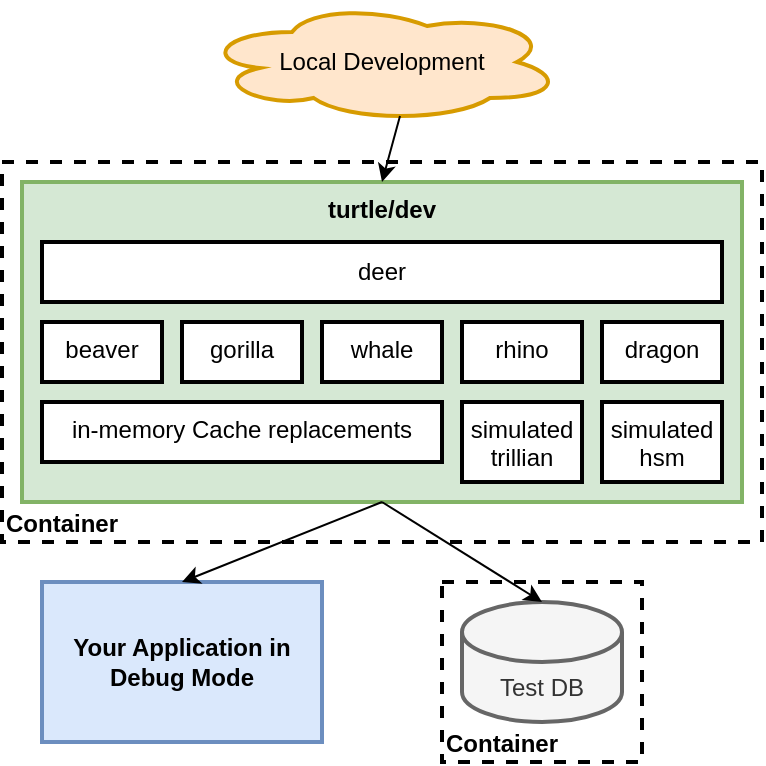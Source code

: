 <mxfile version="14.9.6" type="device"><diagram id="1YKeTjy8FZ4qW0OWQ15D" name="Page-1"><mxGraphModel dx="607" dy="715" grid="1" gridSize="10" guides="1" tooltips="1" connect="1" arrows="1" fold="1" page="1" pageScale="1" pageWidth="827" pageHeight="1169" math="0" shadow="0"><root><mxCell id="0"/><mxCell id="1" parent="0"/><mxCell id="HlPYmK5iIUrWMqNXsp77-23" value="" style="group" parent="1" vertex="1" connectable="0"><mxGeometry x="40" y="120" width="380" height="190" as="geometry"/></mxCell><mxCell id="HlPYmK5iIUrWMqNXsp77-1" value="&lt;b&gt;Container&lt;/b&gt;" style="rounded=0;whiteSpace=wrap;html=1;strokeWidth=2;dashed=1;align=left;verticalAlign=bottom;" parent="HlPYmK5iIUrWMqNXsp77-23" vertex="1"><mxGeometry width="380" height="190" as="geometry"/></mxCell><mxCell id="HlPYmK5iIUrWMqNXsp77-2" value="turtle/dev" style="rounded=0;whiteSpace=wrap;html=1;verticalAlign=top;fontStyle=1;fillColor=#d5e8d4;strokeColor=#82b366;strokeWidth=2;" parent="HlPYmK5iIUrWMqNXsp77-23" vertex="1"><mxGeometry x="10" y="10" width="360" height="160" as="geometry"/></mxCell><mxCell id="HlPYmK5iIUrWMqNXsp77-3" value="deer" style="rounded=0;whiteSpace=wrap;html=1;strokeWidth=2;verticalAlign=middle;" parent="HlPYmK5iIUrWMqNXsp77-23" vertex="1"><mxGeometry x="20" y="40" width="340" height="30" as="geometry"/></mxCell><mxCell id="HlPYmK5iIUrWMqNXsp77-4" value="beaver" style="rounded=0;whiteSpace=wrap;html=1;strokeWidth=2;verticalAlign=top;" parent="HlPYmK5iIUrWMqNXsp77-23" vertex="1"><mxGeometry x="20" y="80" width="60" height="30" as="geometry"/></mxCell><mxCell id="HlPYmK5iIUrWMqNXsp77-5" value="gorilla" style="rounded=0;whiteSpace=wrap;html=1;strokeWidth=2;verticalAlign=top;" parent="HlPYmK5iIUrWMqNXsp77-23" vertex="1"><mxGeometry x="90" y="80" width="60" height="30" as="geometry"/></mxCell><mxCell id="HlPYmK5iIUrWMqNXsp77-6" value="whale" style="rounded=0;whiteSpace=wrap;html=1;strokeWidth=2;verticalAlign=top;" parent="HlPYmK5iIUrWMqNXsp77-23" vertex="1"><mxGeometry x="160" y="80" width="60" height="30" as="geometry"/></mxCell><mxCell id="HlPYmK5iIUrWMqNXsp77-7" value="rhino" style="rounded=0;whiteSpace=wrap;html=1;strokeWidth=2;verticalAlign=top;" parent="HlPYmK5iIUrWMqNXsp77-23" vertex="1"><mxGeometry x="230" y="80" width="60" height="30" as="geometry"/></mxCell><mxCell id="HlPYmK5iIUrWMqNXsp77-8" value="dragon" style="rounded=0;whiteSpace=wrap;html=1;strokeWidth=2;verticalAlign=top;" parent="HlPYmK5iIUrWMqNXsp77-23" vertex="1"><mxGeometry x="300" y="80" width="60" height="30" as="geometry"/></mxCell><mxCell id="HlPYmK5iIUrWMqNXsp77-9" value="in-memory Cache replacements" style="rounded=0;whiteSpace=wrap;html=1;strokeWidth=2;verticalAlign=top;" parent="HlPYmK5iIUrWMqNXsp77-23" vertex="1"><mxGeometry x="20" y="120" width="200" height="30" as="geometry"/></mxCell><mxCell id="HlPYmK5iIUrWMqNXsp77-10" value="simulated trillian" style="rounded=0;whiteSpace=wrap;html=1;strokeWidth=2;verticalAlign=top;" parent="HlPYmK5iIUrWMqNXsp77-23" vertex="1"><mxGeometry x="230" y="120" width="60" height="40" as="geometry"/></mxCell><mxCell id="HlPYmK5iIUrWMqNXsp77-11" value="simulated&lt;br&gt;hsm" style="rounded=0;whiteSpace=wrap;html=1;strokeWidth=2;verticalAlign=top;" parent="HlPYmK5iIUrWMqNXsp77-23" vertex="1"><mxGeometry x="300" y="120" width="60" height="40" as="geometry"/></mxCell><mxCell id="HlPYmK5iIUrWMqNXsp77-12" value="Your Application in Debug Mode" style="rounded=0;whiteSpace=wrap;html=1;strokeWidth=2;verticalAlign=middle;fillColor=#dae8fc;strokeColor=#6c8ebf;fontStyle=1" parent="1" vertex="1"><mxGeometry x="60" y="330" width="140" height="80" as="geometry"/></mxCell><mxCell id="HlPYmK5iIUrWMqNXsp77-13" value="" style="endArrow=classic;html=1;exitX=0.5;exitY=1;exitDx=0;exitDy=0;entryX=0.5;entryY=0;entryDx=0;entryDy=0;" parent="1" source="HlPYmK5iIUrWMqNXsp77-2" target="HlPYmK5iIUrWMqNXsp77-12" edge="1"><mxGeometry width="50" height="50" relative="1" as="geometry"><mxPoint x="390" y="410" as="sourcePoint"/><mxPoint x="440" y="360" as="targetPoint"/></mxGeometry></mxCell><mxCell id="HlPYmK5iIUrWMqNXsp77-22" value="" style="group" parent="1" vertex="1" connectable="0"><mxGeometry x="260" y="330" width="100" height="90" as="geometry"/></mxCell><mxCell id="HlPYmK5iIUrWMqNXsp77-21" value="&lt;b&gt;Container&lt;/b&gt;" style="rounded=0;whiteSpace=wrap;html=1;strokeWidth=2;align=left;verticalAlign=bottom;dashed=1;" parent="HlPYmK5iIUrWMqNXsp77-22" vertex="1"><mxGeometry width="100" height="90" as="geometry"/></mxCell><mxCell id="HlPYmK5iIUrWMqNXsp77-14" value="Test DB" style="shape=cylinder3;whiteSpace=wrap;html=1;boundedLbl=1;backgroundOutline=1;size=15;strokeWidth=2;align=center;verticalAlign=middle;fillColor=#f5f5f5;strokeColor=#666666;fontColor=#333333;" parent="HlPYmK5iIUrWMqNXsp77-22" vertex="1"><mxGeometry x="10" y="10" width="80" height="60" as="geometry"/></mxCell><mxCell id="HlPYmK5iIUrWMqNXsp77-15" value="" style="endArrow=classic;html=1;exitX=0.5;exitY=1;exitDx=0;exitDy=0;entryX=0.5;entryY=0;entryDx=0;entryDy=0;entryPerimeter=0;" parent="1" source="HlPYmK5iIUrWMqNXsp77-2" target="HlPYmK5iIUrWMqNXsp77-14" edge="1"><mxGeometry width="50" height="50" relative="1" as="geometry"><mxPoint x="240" y="300" as="sourcePoint"/><mxPoint x="160.0" y="360" as="targetPoint"/></mxGeometry></mxCell><mxCell id="HlPYmK5iIUrWMqNXsp77-24" value="Local Development" style="ellipse;shape=cloud;whiteSpace=wrap;html=1;strokeWidth=2;align=center;verticalAlign=middle;fillColor=#ffe6cc;strokeColor=#d79b00;" parent="1" vertex="1"><mxGeometry x="140" y="40" width="180" height="60" as="geometry"/></mxCell><mxCell id="HlPYmK5iIUrWMqNXsp77-25" value="" style="endArrow=classic;html=1;exitX=0.55;exitY=0.95;exitDx=0;exitDy=0;exitPerimeter=0;entryX=0.5;entryY=0;entryDx=0;entryDy=0;" parent="1" source="HlPYmK5iIUrWMqNXsp77-24" target="HlPYmK5iIUrWMqNXsp77-2" edge="1"><mxGeometry width="50" height="50" relative="1" as="geometry"><mxPoint x="190" as="sourcePoint"/><mxPoint x="240" y="-50" as="targetPoint"/></mxGeometry></mxCell></root></mxGraphModel></diagram></mxfile>
